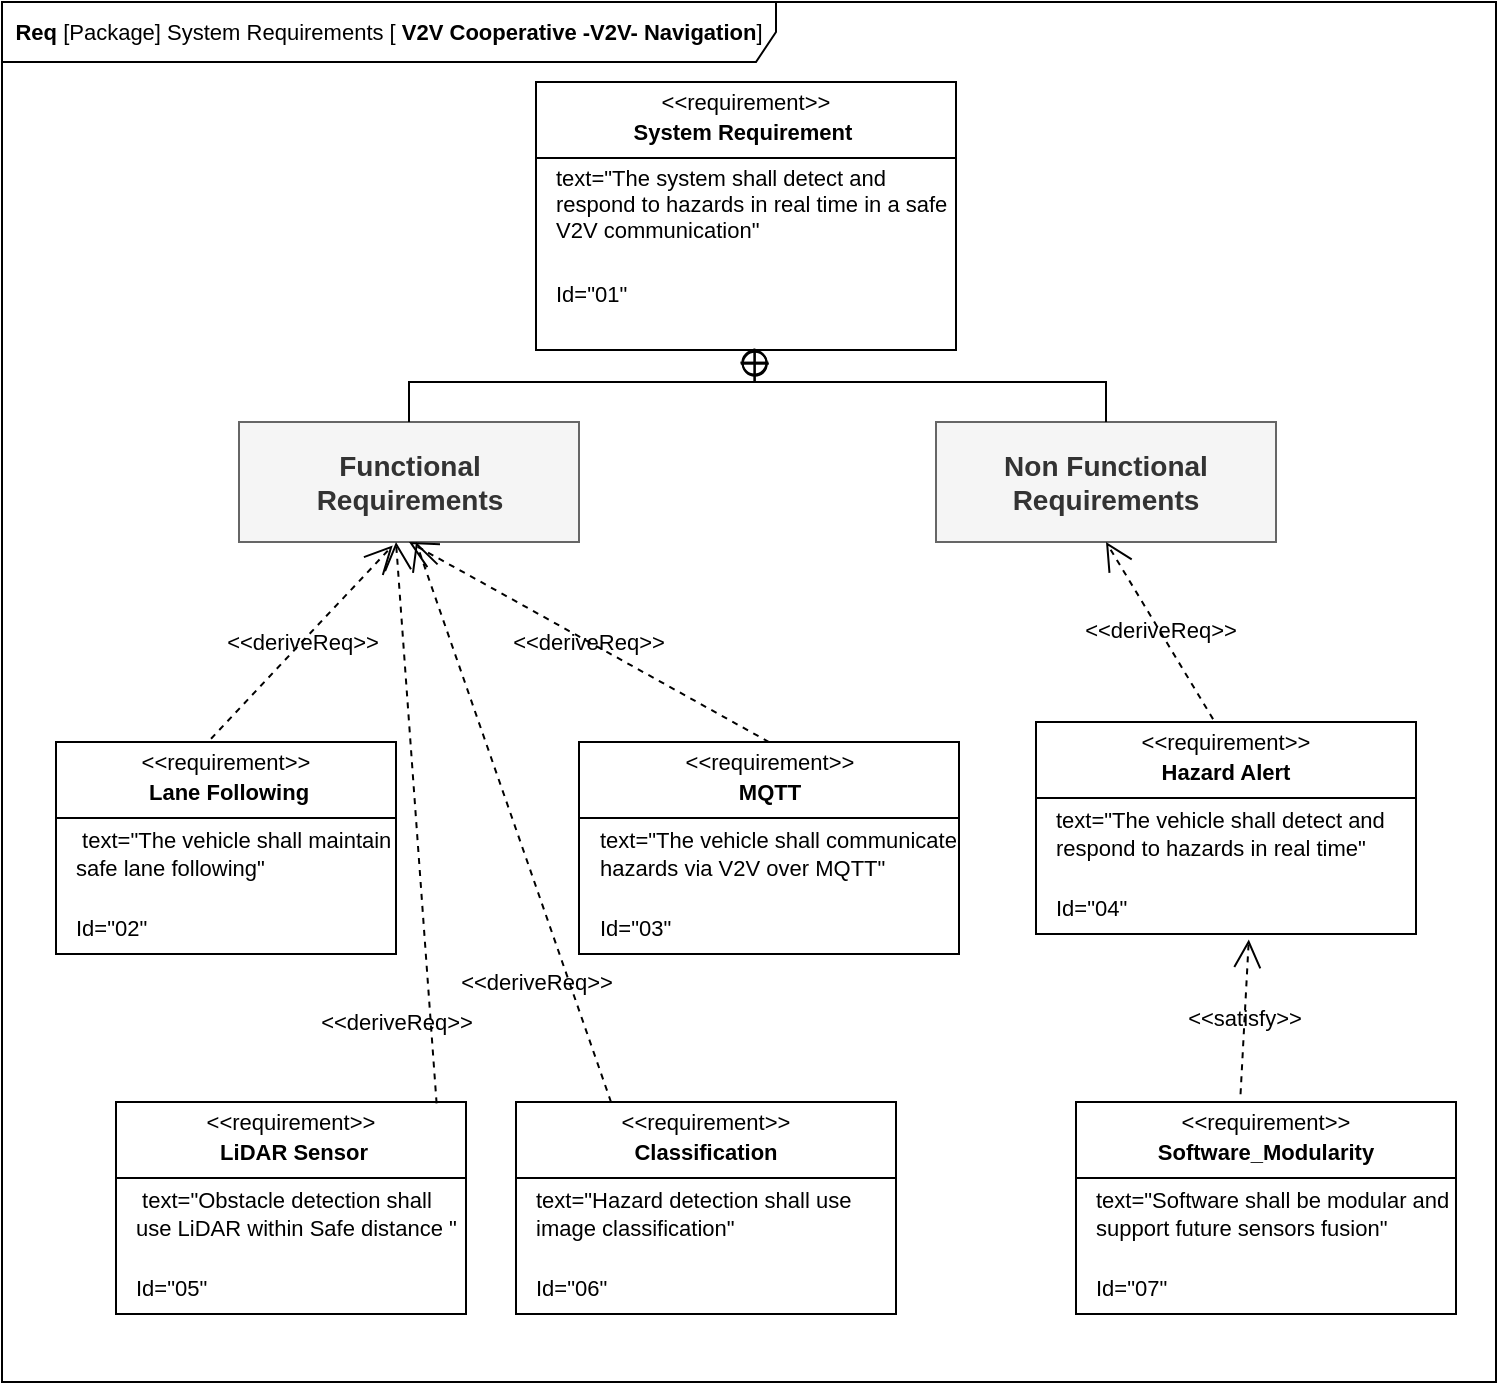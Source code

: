 <mxfile version="28.1.1" pages="2">
  <diagram name="Req" id="E3OzWX_DPEQc0k1eEvq9">
    <mxGraphModel dx="1295" dy="728" grid="1" gridSize="10" guides="1" tooltips="1" connect="1" arrows="1" fold="1" page="1" pageScale="1" pageWidth="827" pageHeight="1169" math="0" shadow="0">
      <root>
        <mxCell id="0" />
        <mxCell id="1" parent="0" />
        <mxCell id="mPgQsxYJiPaG7lfjC5M3-1" value="&lt;font&gt;&lt;b&gt;Req &lt;/b&gt;[Package] System Requirements [ &lt;b&gt;V2V Cooperative -V2V- Navigation&lt;/b&gt;&lt;span style=&quot;background-color: transparent; color: light-dark(rgb(0, 0, 0), rgb(255, 255, 255));&quot;&gt;]&lt;/span&gt;&lt;/font&gt;" style="shape=umlFrame;whiteSpace=wrap;html=1;pointerEvents=0;width=387;height=30;strokeWidth=1;fontSize=11;labelBackgroundColor=none;rounded=0;" vertex="1" parent="1">
          <mxGeometry x="33" y="230" width="747" height="690" as="geometry" />
        </mxCell>
        <mxCell id="mPgQsxYJiPaG7lfjC5M3-2" value="" style="fontStyle=1;align=center;verticalAlign=middle;childLayout=stackLayout;horizontal=1;horizontalStack=0;resizeParent=1;resizeParentMax=0;resizeLast=0;marginBottom=0;strokeWidth=1;fontSize=11;labelBackgroundColor=none;rounded=0;" vertex="1" parent="1">
          <mxGeometry x="300" y="270" width="210" height="134" as="geometry" />
        </mxCell>
        <mxCell id="mPgQsxYJiPaG7lfjC5M3-3" value="&amp;lt;&amp;lt;requirement&amp;gt;&amp;gt;" style="html=1;align=center;spacing=0;verticalAlign=middle;strokeColor=none;fillColor=none;whiteSpace=wrap;spacingTop=3;strokeWidth=1;fontSize=11;labelBackgroundColor=none;rounded=0;" vertex="1" parent="mPgQsxYJiPaG7lfjC5M3-2">
          <mxGeometry width="210" height="16" as="geometry" />
        </mxCell>
        <mxCell id="mPgQsxYJiPaG7lfjC5M3-4" value="System Requirement&amp;nbsp;" style="html=1;align=center;spacing=0;verticalAlign=middle;strokeColor=none;fillColor=none;whiteSpace=wrap;fontStyle=1;strokeWidth=1;fontSize=11;labelBackgroundColor=none;rounded=0;" vertex="1" parent="mPgQsxYJiPaG7lfjC5M3-2">
          <mxGeometry y="16" width="210" height="18" as="geometry" />
        </mxCell>
        <mxCell id="mPgQsxYJiPaG7lfjC5M3-5" value="" style="line;strokeWidth=1;fillColor=none;align=left;verticalAlign=middle;spacingTop=-1;spacingLeft=3;spacingRight=3;rotatable=0;labelPosition=right;points=[];portConstraint=eastwest;fontSize=11;labelBackgroundColor=none;rounded=0;" vertex="1" parent="mPgQsxYJiPaG7lfjC5M3-2">
          <mxGeometry y="34" width="210" height="8" as="geometry" />
        </mxCell>
        <mxCell id="mPgQsxYJiPaG7lfjC5M3-6" value="text=&quot;The system shall detect and respond to hazards in real time in a safe V2V communication&quot;" style="html=1;align=left;spacing=0;verticalAlign=middle;strokeColor=none;fillColor=none;whiteSpace=wrap;spacingLeft=10;strokeWidth=1;fontSize=11;labelBackgroundColor=none;rounded=0;" vertex="1" parent="mPgQsxYJiPaG7lfjC5M3-2">
          <mxGeometry y="42" width="210" height="38" as="geometry" />
        </mxCell>
        <mxCell id="mPgQsxYJiPaG7lfjC5M3-7" value="Id=&quot;01&quot;" style="html=1;align=left;spacing=0;verticalAlign=middle;strokeColor=none;fillColor=none;whiteSpace=wrap;spacingLeft=10;strokeWidth=1;fontSize=11;labelBackgroundColor=none;rounded=0;" vertex="1" parent="mPgQsxYJiPaG7lfjC5M3-2">
          <mxGeometry y="80" width="210" height="52" as="geometry" />
        </mxCell>
        <mxCell id="mPgQsxYJiPaG7lfjC5M3-8" value="" style="html=1;align=center;spacing=0;verticalAlign=middle;strokeColor=none;fillColor=none;whiteSpace=wrap;strokeWidth=1;fontSize=11;labelBackgroundColor=none;rounded=0;" vertex="1" parent="mPgQsxYJiPaG7lfjC5M3-2">
          <mxGeometry y="132" width="210" height="2" as="geometry" />
        </mxCell>
        <mxCell id="mPgQsxYJiPaG7lfjC5M3-10" value="&lt;b&gt;&lt;font style=&quot;font-size: 14px;&quot;&gt;Functional Requirements&lt;/font&gt;&lt;/b&gt;" style="shape=rect;html=1;whiteSpace=wrap;align=center;strokeWidth=1;fontSize=11;labelBackgroundColor=none;rounded=0;fillColor=#f5f5f5;fontColor=#333333;strokeColor=#666666;" vertex="1" parent="1">
          <mxGeometry x="151.5" y="440" width="170" height="60" as="geometry" />
        </mxCell>
        <mxCell id="mPgQsxYJiPaG7lfjC5M3-11" value="&lt;b&gt;&lt;font style=&quot;font-size: 14px;&quot;&gt;Non Functional Requirements&lt;/font&gt;&lt;/b&gt;" style="shape=rect;html=1;whiteSpace=wrap;align=center;strokeWidth=1;fontSize=11;labelBackgroundColor=none;rounded=0;fillColor=#f5f5f5;fontColor=#333333;strokeColor=#666666;" vertex="1" parent="1">
          <mxGeometry x="500" y="440" width="170" height="60" as="geometry" />
        </mxCell>
        <mxCell id="mPgQsxYJiPaG7lfjC5M3-12" value="" style="rounded=0;html=1;labelBackgroundColor=none;endArrow=none;edgeStyle=elbowEdgeStyle;elbow=vertical;startArrow=sysMLPackCont;startSize=12;entryX=0.5;entryY=0;entryDx=0;entryDy=0;strokeWidth=1;fontSize=11;exitX=0.521;exitY=0.93;exitDx=0;exitDy=0;exitPerimeter=0;fontColor=default;" edge="1" source="mPgQsxYJiPaG7lfjC5M3-8" target="mPgQsxYJiPaG7lfjC5M3-10" parent="1">
          <mxGeometry relative="1" as="geometry">
            <mxPoint x="410" y="410" as="sourcePoint" />
            <mxPoint x="210" y="524" as="targetPoint" />
            <Array as="points">
              <mxPoint x="320" y="420" />
            </Array>
          </mxGeometry>
        </mxCell>
        <mxCell id="mPgQsxYJiPaG7lfjC5M3-13" value="" style="rounded=0;html=1;labelBackgroundColor=none;endArrow=none;edgeStyle=elbowEdgeStyle;elbow=vertical;startArrow=sysMLPackCont;startSize=12;exitX=0.52;exitY=0.643;exitDx=0;exitDy=0;exitPerimeter=0;entryX=0.5;entryY=0;entryDx=0;entryDy=0;strokeWidth=1;fontSize=11;fontColor=default;" edge="1" source="mPgQsxYJiPaG7lfjC5M3-8" target="mPgQsxYJiPaG7lfjC5M3-11" parent="1">
          <mxGeometry relative="1" as="geometry">
            <mxPoint x="410.0" y="413.476" as="sourcePoint" />
            <mxPoint x="618.2" y="530" as="targetPoint" />
            <Array as="points">
              <mxPoint x="490" y="420" />
            </Array>
          </mxGeometry>
        </mxCell>
        <mxCell id="mPgQsxYJiPaG7lfjC5M3-14" value="" style="fontStyle=1;align=center;verticalAlign=middle;childLayout=stackLayout;horizontal=1;horizontalStack=0;resizeParent=1;resizeParentMax=0;resizeLast=0;marginBottom=0;strokeWidth=1;fontSize=11;labelBackgroundColor=none;rounded=0;" vertex="1" parent="1">
          <mxGeometry x="60" y="600" width="170" height="106" as="geometry" />
        </mxCell>
        <mxCell id="mPgQsxYJiPaG7lfjC5M3-15" value="&amp;lt;&amp;lt;requirement&amp;gt;&amp;gt;" style="html=1;align=center;spacing=0;verticalAlign=middle;strokeColor=none;fillColor=none;whiteSpace=wrap;spacingTop=3;strokeWidth=1;fontSize=11;labelBackgroundColor=none;rounded=0;" vertex="1" parent="mPgQsxYJiPaG7lfjC5M3-14">
          <mxGeometry width="170" height="16" as="geometry" />
        </mxCell>
        <mxCell id="mPgQsxYJiPaG7lfjC5M3-16" value="&amp;nbsp;Lane Following" style="html=1;align=center;spacing=0;verticalAlign=middle;strokeColor=none;fillColor=none;whiteSpace=wrap;fontStyle=1;strokeWidth=1;fontSize=11;labelBackgroundColor=none;rounded=0;" vertex="1" parent="mPgQsxYJiPaG7lfjC5M3-14">
          <mxGeometry y="16" width="170" height="18" as="geometry" />
        </mxCell>
        <mxCell id="mPgQsxYJiPaG7lfjC5M3-17" value="" style="line;strokeWidth=1;fillColor=none;align=left;verticalAlign=middle;spacingTop=-1;spacingLeft=3;spacingRight=3;rotatable=0;labelPosition=right;points=[];portConstraint=eastwest;fontSize=11;labelBackgroundColor=none;rounded=0;" vertex="1" parent="mPgQsxYJiPaG7lfjC5M3-14">
          <mxGeometry y="34" width="170" height="8" as="geometry" />
        </mxCell>
        <mxCell id="mPgQsxYJiPaG7lfjC5M3-18" value="&amp;nbsp;text=&quot;The vehicle shall maintain safe lane following&quot;" style="html=1;align=left;spacing=0;verticalAlign=middle;strokeColor=none;fillColor=none;whiteSpace=wrap;spacingLeft=10;strokeWidth=1;fontSize=11;labelBackgroundColor=none;rounded=0;" vertex="1" parent="mPgQsxYJiPaG7lfjC5M3-14">
          <mxGeometry y="42" width="170" height="28" as="geometry" />
        </mxCell>
        <mxCell id="mPgQsxYJiPaG7lfjC5M3-20" value="" style="html=1;align=center;spacing=0;verticalAlign=middle;strokeColor=none;fillColor=none;whiteSpace=wrap;strokeWidth=1;fontSize=11;labelBackgroundColor=none;rounded=0;" vertex="1" parent="mPgQsxYJiPaG7lfjC5M3-14">
          <mxGeometry y="70" width="170" height="10" as="geometry" />
        </mxCell>
        <mxCell id="mPgQsxYJiPaG7lfjC5M3-19" value="Id=&quot;02&quot;" style="html=1;align=left;spacing=0;verticalAlign=middle;strokeColor=none;fillColor=none;whiteSpace=wrap;spacingLeft=10;strokeWidth=1;fontSize=11;labelBackgroundColor=none;rounded=0;" vertex="1" parent="mPgQsxYJiPaG7lfjC5M3-14">
          <mxGeometry y="80" width="170" height="26" as="geometry" />
        </mxCell>
        <mxCell id="mPgQsxYJiPaG7lfjC5M3-21" value="" style="fontStyle=1;align=center;verticalAlign=middle;childLayout=stackLayout;horizontal=1;horizontalStack=0;resizeParent=1;resizeParentMax=0;resizeLast=0;marginBottom=0;strokeWidth=1;fontSize=11;labelBackgroundColor=none;rounded=0;" vertex="1" parent="1">
          <mxGeometry x="321.5" y="600" width="190" height="106" as="geometry" />
        </mxCell>
        <mxCell id="mPgQsxYJiPaG7lfjC5M3-22" value="&amp;lt;&amp;lt;requirement&amp;gt;&amp;gt;" style="html=1;align=center;spacing=0;verticalAlign=middle;strokeColor=none;fillColor=none;whiteSpace=wrap;spacingTop=3;strokeWidth=1;fontSize=11;labelBackgroundColor=none;rounded=0;" vertex="1" parent="mPgQsxYJiPaG7lfjC5M3-21">
          <mxGeometry width="190" height="16" as="geometry" />
        </mxCell>
        <mxCell id="mPgQsxYJiPaG7lfjC5M3-23" value="MQTT" style="html=1;align=center;spacing=0;verticalAlign=middle;strokeColor=none;fillColor=none;whiteSpace=wrap;fontStyle=1;strokeWidth=1;fontSize=11;labelBackgroundColor=none;rounded=0;" vertex="1" parent="mPgQsxYJiPaG7lfjC5M3-21">
          <mxGeometry y="16" width="190" height="18" as="geometry" />
        </mxCell>
        <mxCell id="mPgQsxYJiPaG7lfjC5M3-24" value="" style="line;strokeWidth=1;fillColor=none;align=left;verticalAlign=middle;spacingTop=-1;spacingLeft=3;spacingRight=3;rotatable=0;labelPosition=right;points=[];portConstraint=eastwest;fontSize=11;labelBackgroundColor=none;rounded=0;" vertex="1" parent="mPgQsxYJiPaG7lfjC5M3-21">
          <mxGeometry y="34" width="190" height="8" as="geometry" />
        </mxCell>
        <mxCell id="mPgQsxYJiPaG7lfjC5M3-25" value="text=&quot;The vehicle shall communicate hazards via V2V over MQTT&quot;" style="html=1;align=left;spacing=0;verticalAlign=middle;strokeColor=none;fillColor=none;whiteSpace=wrap;spacingLeft=10;strokeWidth=1;fontSize=11;labelBackgroundColor=none;rounded=0;" vertex="1" parent="mPgQsxYJiPaG7lfjC5M3-21">
          <mxGeometry y="42" width="190" height="28" as="geometry" />
        </mxCell>
        <mxCell id="mPgQsxYJiPaG7lfjC5M3-26" value="" style="html=1;align=center;spacing=0;verticalAlign=middle;strokeColor=none;fillColor=none;whiteSpace=wrap;strokeWidth=1;fontSize=11;labelBackgroundColor=none;rounded=0;" vertex="1" parent="mPgQsxYJiPaG7lfjC5M3-21">
          <mxGeometry y="70" width="190" height="10" as="geometry" />
        </mxCell>
        <mxCell id="mPgQsxYJiPaG7lfjC5M3-27" value="Id=&quot;03&quot;" style="html=1;align=left;spacing=0;verticalAlign=middle;strokeColor=none;fillColor=none;whiteSpace=wrap;spacingLeft=10;strokeWidth=1;fontSize=11;labelBackgroundColor=none;rounded=0;" vertex="1" parent="mPgQsxYJiPaG7lfjC5M3-21">
          <mxGeometry y="80" width="190" height="26" as="geometry" />
        </mxCell>
        <mxCell id="mPgQsxYJiPaG7lfjC5M3-28" value="" style="fontStyle=1;align=center;verticalAlign=middle;childLayout=stackLayout;horizontal=1;horizontalStack=0;resizeParent=1;resizeParentMax=0;resizeLast=0;marginBottom=0;strokeWidth=1;fontSize=11;labelBackgroundColor=none;rounded=0;" vertex="1" parent="1">
          <mxGeometry x="90" y="780" width="175" height="106" as="geometry" />
        </mxCell>
        <mxCell id="mPgQsxYJiPaG7lfjC5M3-29" value="&amp;lt;&amp;lt;requirement&amp;gt;&amp;gt;" style="html=1;align=center;spacing=0;verticalAlign=middle;strokeColor=none;fillColor=none;whiteSpace=wrap;spacingTop=3;strokeWidth=1;fontSize=11;labelBackgroundColor=none;rounded=0;" vertex="1" parent="mPgQsxYJiPaG7lfjC5M3-28">
          <mxGeometry width="175" height="16" as="geometry" />
        </mxCell>
        <mxCell id="mPgQsxYJiPaG7lfjC5M3-30" value="&amp;nbsp;LiDAR Sensor" style="html=1;align=center;spacing=0;verticalAlign=middle;strokeColor=none;fillColor=none;whiteSpace=wrap;fontStyle=1;strokeWidth=1;fontSize=11;labelBackgroundColor=none;rounded=0;" vertex="1" parent="mPgQsxYJiPaG7lfjC5M3-28">
          <mxGeometry y="16" width="175" height="18" as="geometry" />
        </mxCell>
        <mxCell id="mPgQsxYJiPaG7lfjC5M3-31" value="" style="line;strokeWidth=1;fillColor=none;align=left;verticalAlign=middle;spacingTop=-1;spacingLeft=3;spacingRight=3;rotatable=0;labelPosition=right;points=[];portConstraint=eastwest;fontSize=11;labelBackgroundColor=none;rounded=0;" vertex="1" parent="mPgQsxYJiPaG7lfjC5M3-28">
          <mxGeometry y="34" width="175" height="8" as="geometry" />
        </mxCell>
        <mxCell id="mPgQsxYJiPaG7lfjC5M3-32" value="&amp;nbsp;text=&quot;Obstacle detection shall use LiDAR within Safe distance &quot;" style="html=1;align=left;spacing=0;verticalAlign=middle;strokeColor=none;fillColor=none;whiteSpace=wrap;spacingLeft=10;strokeWidth=1;fontSize=11;labelBackgroundColor=none;rounded=0;" vertex="1" parent="mPgQsxYJiPaG7lfjC5M3-28">
          <mxGeometry y="42" width="175" height="28" as="geometry" />
        </mxCell>
        <mxCell id="mPgQsxYJiPaG7lfjC5M3-33" value="" style="html=1;align=center;spacing=0;verticalAlign=middle;strokeColor=none;fillColor=none;whiteSpace=wrap;strokeWidth=1;fontSize=11;labelBackgroundColor=none;rounded=0;" vertex="1" parent="mPgQsxYJiPaG7lfjC5M3-28">
          <mxGeometry y="70" width="175" height="10" as="geometry" />
        </mxCell>
        <mxCell id="mPgQsxYJiPaG7lfjC5M3-34" value="Id=&quot;05&quot;" style="html=1;align=left;spacing=0;verticalAlign=middle;strokeColor=none;fillColor=none;whiteSpace=wrap;spacingLeft=10;strokeWidth=1;fontSize=11;labelBackgroundColor=none;rounded=0;" vertex="1" parent="mPgQsxYJiPaG7lfjC5M3-28">
          <mxGeometry y="80" width="175" height="26" as="geometry" />
        </mxCell>
        <mxCell id="mPgQsxYJiPaG7lfjC5M3-35" value="" style="fontStyle=1;align=center;verticalAlign=middle;childLayout=stackLayout;horizontal=1;horizontalStack=0;resizeParent=1;resizeParentMax=0;resizeLast=0;marginBottom=0;strokeWidth=1;fontSize=11;labelBackgroundColor=none;rounded=0;" vertex="1" parent="1">
          <mxGeometry x="290" y="780" width="190" height="106" as="geometry" />
        </mxCell>
        <mxCell id="mPgQsxYJiPaG7lfjC5M3-36" value="&amp;lt;&amp;lt;requirement&amp;gt;&amp;gt;" style="html=1;align=center;spacing=0;verticalAlign=middle;strokeColor=none;fillColor=none;whiteSpace=wrap;spacingTop=3;strokeWidth=1;fontSize=11;labelBackgroundColor=none;rounded=0;" vertex="1" parent="mPgQsxYJiPaG7lfjC5M3-35">
          <mxGeometry width="190" height="16" as="geometry" />
        </mxCell>
        <mxCell id="mPgQsxYJiPaG7lfjC5M3-37" value="Classification" style="html=1;align=center;spacing=0;verticalAlign=middle;strokeColor=none;fillColor=none;whiteSpace=wrap;fontStyle=1;strokeWidth=1;fontSize=11;labelBackgroundColor=none;rounded=0;" vertex="1" parent="mPgQsxYJiPaG7lfjC5M3-35">
          <mxGeometry y="16" width="190" height="18" as="geometry" />
        </mxCell>
        <mxCell id="mPgQsxYJiPaG7lfjC5M3-38" value="" style="line;strokeWidth=1;fillColor=none;align=left;verticalAlign=middle;spacingTop=-1;spacingLeft=3;spacingRight=3;rotatable=0;labelPosition=right;points=[];portConstraint=eastwest;fontSize=11;labelBackgroundColor=none;rounded=0;" vertex="1" parent="mPgQsxYJiPaG7lfjC5M3-35">
          <mxGeometry y="34" width="190" height="8" as="geometry" />
        </mxCell>
        <mxCell id="mPgQsxYJiPaG7lfjC5M3-39" value="text=&quot;Hazard detection shall use image classification&quot;" style="html=1;align=left;spacing=0;verticalAlign=middle;strokeColor=none;fillColor=none;whiteSpace=wrap;spacingLeft=10;strokeWidth=1;fontSize=11;labelBackgroundColor=none;rounded=0;" vertex="1" parent="mPgQsxYJiPaG7lfjC5M3-35">
          <mxGeometry y="42" width="190" height="28" as="geometry" />
        </mxCell>
        <mxCell id="mPgQsxYJiPaG7lfjC5M3-40" value="" style="html=1;align=center;spacing=0;verticalAlign=middle;strokeColor=none;fillColor=none;whiteSpace=wrap;strokeWidth=1;fontSize=11;labelBackgroundColor=none;rounded=0;" vertex="1" parent="mPgQsxYJiPaG7lfjC5M3-35">
          <mxGeometry y="70" width="190" height="10" as="geometry" />
        </mxCell>
        <mxCell id="mPgQsxYJiPaG7lfjC5M3-41" value="Id=&quot;06&quot;" style="html=1;align=left;spacing=0;verticalAlign=middle;strokeColor=none;fillColor=none;whiteSpace=wrap;spacingLeft=10;strokeWidth=1;fontSize=11;labelBackgroundColor=none;rounded=0;" vertex="1" parent="mPgQsxYJiPaG7lfjC5M3-35">
          <mxGeometry y="80" width="190" height="26" as="geometry" />
        </mxCell>
        <mxCell id="mPgQsxYJiPaG7lfjC5M3-42" value="" style="fontStyle=1;align=center;verticalAlign=middle;childLayout=stackLayout;horizontal=1;horizontalStack=0;resizeParent=1;resizeParentMax=0;resizeLast=0;marginBottom=0;strokeWidth=1;fontSize=11;labelBackgroundColor=none;rounded=0;" vertex="1" parent="1">
          <mxGeometry x="550" y="590" width="190" height="106" as="geometry" />
        </mxCell>
        <mxCell id="mPgQsxYJiPaG7lfjC5M3-43" value="&amp;lt;&amp;lt;requirement&amp;gt;&amp;gt;" style="html=1;align=center;spacing=0;verticalAlign=middle;strokeColor=none;fillColor=none;whiteSpace=wrap;spacingTop=3;strokeWidth=1;fontSize=11;labelBackgroundColor=none;rounded=0;" vertex="1" parent="mPgQsxYJiPaG7lfjC5M3-42">
          <mxGeometry width="190" height="16" as="geometry" />
        </mxCell>
        <mxCell id="mPgQsxYJiPaG7lfjC5M3-44" value="Hazard Alert" style="html=1;align=center;spacing=0;verticalAlign=middle;strokeColor=none;fillColor=none;whiteSpace=wrap;fontStyle=1;strokeWidth=1;fontSize=11;labelBackgroundColor=none;rounded=0;" vertex="1" parent="mPgQsxYJiPaG7lfjC5M3-42">
          <mxGeometry y="16" width="190" height="18" as="geometry" />
        </mxCell>
        <mxCell id="mPgQsxYJiPaG7lfjC5M3-45" value="" style="line;strokeWidth=1;fillColor=none;align=left;verticalAlign=middle;spacingTop=-1;spacingLeft=3;spacingRight=3;rotatable=0;labelPosition=right;points=[];portConstraint=eastwest;fontSize=11;labelBackgroundColor=none;rounded=0;" vertex="1" parent="mPgQsxYJiPaG7lfjC5M3-42">
          <mxGeometry y="34" width="190" height="8" as="geometry" />
        </mxCell>
        <mxCell id="mPgQsxYJiPaG7lfjC5M3-46" value="text=&quot;The vehicle shall detect and respond to hazards in real time&quot;" style="html=1;align=left;spacing=0;verticalAlign=middle;strokeColor=none;fillColor=none;whiteSpace=wrap;spacingLeft=10;strokeWidth=1;fontSize=11;labelBackgroundColor=none;rounded=0;" vertex="1" parent="mPgQsxYJiPaG7lfjC5M3-42">
          <mxGeometry y="42" width="190" height="28" as="geometry" />
        </mxCell>
        <mxCell id="mPgQsxYJiPaG7lfjC5M3-47" value="" style="html=1;align=center;spacing=0;verticalAlign=middle;strokeColor=none;fillColor=none;whiteSpace=wrap;strokeWidth=1;fontSize=11;labelBackgroundColor=none;rounded=0;" vertex="1" parent="mPgQsxYJiPaG7lfjC5M3-42">
          <mxGeometry y="70" width="190" height="10" as="geometry" />
        </mxCell>
        <mxCell id="mPgQsxYJiPaG7lfjC5M3-48" value="Id=&quot;04&quot;" style="html=1;align=left;spacing=0;verticalAlign=middle;strokeColor=none;fillColor=none;whiteSpace=wrap;spacingLeft=10;strokeWidth=1;fontSize=11;labelBackgroundColor=none;rounded=0;" vertex="1" parent="mPgQsxYJiPaG7lfjC5M3-42">
          <mxGeometry y="80" width="190" height="26" as="geometry" />
        </mxCell>
        <mxCell id="mPgQsxYJiPaG7lfjC5M3-49" value="" style="fontStyle=1;align=center;verticalAlign=middle;childLayout=stackLayout;horizontal=1;horizontalStack=0;resizeParent=1;resizeParentMax=0;resizeLast=0;marginBottom=0;strokeWidth=1;fontSize=11;labelBackgroundColor=none;rounded=0;" vertex="1" parent="1">
          <mxGeometry x="570" y="780" width="190" height="106" as="geometry" />
        </mxCell>
        <mxCell id="mPgQsxYJiPaG7lfjC5M3-50" value="&amp;lt;&amp;lt;requirement&amp;gt;&amp;gt;" style="html=1;align=center;spacing=0;verticalAlign=middle;strokeColor=none;fillColor=none;whiteSpace=wrap;spacingTop=3;strokeWidth=1;fontSize=11;labelBackgroundColor=none;rounded=0;" vertex="1" parent="mPgQsxYJiPaG7lfjC5M3-49">
          <mxGeometry width="190" height="16" as="geometry" />
        </mxCell>
        <mxCell id="mPgQsxYJiPaG7lfjC5M3-51" value="Software_Modularity" style="html=1;align=center;spacing=0;verticalAlign=middle;strokeColor=none;fillColor=none;whiteSpace=wrap;fontStyle=1;strokeWidth=1;fontSize=11;labelBackgroundColor=none;rounded=0;" vertex="1" parent="mPgQsxYJiPaG7lfjC5M3-49">
          <mxGeometry y="16" width="190" height="18" as="geometry" />
        </mxCell>
        <mxCell id="mPgQsxYJiPaG7lfjC5M3-52" value="" style="line;strokeWidth=1;fillColor=none;align=left;verticalAlign=middle;spacingTop=-1;spacingLeft=3;spacingRight=3;rotatable=0;labelPosition=right;points=[];portConstraint=eastwest;fontSize=11;labelBackgroundColor=none;rounded=0;" vertex="1" parent="mPgQsxYJiPaG7lfjC5M3-49">
          <mxGeometry y="34" width="190" height="8" as="geometry" />
        </mxCell>
        <mxCell id="mPgQsxYJiPaG7lfjC5M3-53" value="text=&quot;Software shall be modular and support future sensors fusion&quot;" style="html=1;align=left;spacing=0;verticalAlign=middle;strokeColor=none;fillColor=none;whiteSpace=wrap;spacingLeft=10;strokeWidth=1;fontSize=11;labelBackgroundColor=none;rounded=0;" vertex="1" parent="mPgQsxYJiPaG7lfjC5M3-49">
          <mxGeometry y="42" width="190" height="28" as="geometry" />
        </mxCell>
        <mxCell id="mPgQsxYJiPaG7lfjC5M3-54" value="" style="html=1;align=center;spacing=0;verticalAlign=middle;strokeColor=none;fillColor=none;whiteSpace=wrap;strokeWidth=1;fontSize=11;labelBackgroundColor=none;rounded=0;" vertex="1" parent="mPgQsxYJiPaG7lfjC5M3-49">
          <mxGeometry y="70" width="190" height="10" as="geometry" />
        </mxCell>
        <mxCell id="mPgQsxYJiPaG7lfjC5M3-55" value="Id=&quot;07&quot;" style="html=1;align=left;spacing=0;verticalAlign=middle;strokeColor=none;fillColor=none;whiteSpace=wrap;spacingLeft=10;strokeWidth=1;fontSize=11;labelBackgroundColor=none;rounded=0;" vertex="1" parent="mPgQsxYJiPaG7lfjC5M3-49">
          <mxGeometry y="80" width="190" height="26" as="geometry" />
        </mxCell>
        <mxCell id="mPgQsxYJiPaG7lfjC5M3-60" value="&amp;lt;&amp;lt;deriveReq&amp;gt;&amp;gt;" style="endArrow=open;html=1;edgeStyle=none;endSize=12;dashed=1;rounded=0;entryX=0.452;entryY=1.029;entryDx=0;entryDy=0;entryPerimeter=0;exitX=0.456;exitY=-0.103;exitDx=0;exitDy=0;exitPerimeter=0;fontSize=11;labelBackgroundColor=none;fontColor=default;" edge="1" source="mPgQsxYJiPaG7lfjC5M3-15" target="mPgQsxYJiPaG7lfjC5M3-10" parent="1">
          <mxGeometry relative="1" as="geometry">
            <mxPoint x="390" y="650" as="sourcePoint" />
            <mxPoint x="510" y="650" as="targetPoint" />
          </mxGeometry>
        </mxCell>
        <mxCell id="mPgQsxYJiPaG7lfjC5M3-61" value="&amp;lt;&amp;lt;deriveReq&amp;gt;&amp;gt;" style="endArrow=open;html=1;edgeStyle=none;endSize=12;dashed=1;rounded=0;entryX=0.5;entryY=1;entryDx=0;entryDy=0;exitX=0.5;exitY=0;exitDx=0;exitDy=0;fontSize=11;labelBackgroundColor=none;fontColor=default;" edge="1" parent="1" source="mPgQsxYJiPaG7lfjC5M3-22" target="mPgQsxYJiPaG7lfjC5M3-10">
          <mxGeometry relative="1" as="geometry">
            <mxPoint x="260" y="606" as="sourcePoint" />
            <mxPoint x="330" y="560" as="targetPoint" />
          </mxGeometry>
        </mxCell>
        <mxCell id="mPgQsxYJiPaG7lfjC5M3-62" value="&amp;lt;&amp;lt;deriveReq&amp;gt;&amp;gt;" style="endArrow=open;html=1;edgeStyle=none;endSize=12;dashed=1;rounded=0;exitX=0.916;exitY=0.043;exitDx=0;exitDy=0;exitPerimeter=0;fontSize=11;labelBackgroundColor=none;fontColor=default;" edge="1" parent="1" source="mPgQsxYJiPaG7lfjC5M3-29">
          <mxGeometry x="-0.701" y="17" relative="1" as="geometry">
            <mxPoint x="290" y="636" as="sourcePoint" />
            <mxPoint x="230" y="500" as="targetPoint" />
            <Array as="points" />
            <mxPoint as="offset" />
          </mxGeometry>
        </mxCell>
        <mxCell id="mPgQsxYJiPaG7lfjC5M3-63" value="&amp;lt;&amp;lt;deriveReq&amp;gt;&amp;gt;" style="endArrow=open;html=1;edgeStyle=none;endSize=12;dashed=1;rounded=0;exitX=0.25;exitY=0;exitDx=0;exitDy=0;fontSize=11;labelBackgroundColor=none;fontColor=default;" edge="1" parent="1" source="mPgQsxYJiPaG7lfjC5M3-36">
          <mxGeometry x="-0.535" y="16" relative="1" as="geometry">
            <mxPoint x="314" y="900" as="sourcePoint" />
            <mxPoint x="240" y="500" as="targetPoint" />
            <Array as="points" />
            <mxPoint as="offset" />
          </mxGeometry>
        </mxCell>
        <mxCell id="mPgQsxYJiPaG7lfjC5M3-64" value="&amp;lt;&amp;lt;deriveReq&amp;gt;&amp;gt;" style="endArrow=open;html=1;edgeStyle=none;endSize=12;dashed=1;rounded=0;entryX=0.5;entryY=1;entryDx=0;entryDy=0;exitX=0.466;exitY=-0.09;exitDx=0;exitDy=0;exitPerimeter=0;fontSize=11;labelBackgroundColor=none;fontColor=default;" edge="1" parent="1" source="mPgQsxYJiPaG7lfjC5M3-43" target="mPgQsxYJiPaG7lfjC5M3-11">
          <mxGeometry relative="1" as="geometry">
            <mxPoint x="760" y="620" as="sourcePoint" />
            <mxPoint x="600" y="570" as="targetPoint" />
          </mxGeometry>
        </mxCell>
        <mxCell id="mPgQsxYJiPaG7lfjC5M3-67" value="&amp;lt;&amp;lt;satisfy&amp;gt;&amp;gt;" style="endArrow=open;edgeStyle=none;endSize=12;dashed=1;html=1;rounded=0;entryX=0.56;entryY=1.107;entryDx=0;entryDy=0;entryPerimeter=0;exitX=0.433;exitY=-0.243;exitDx=0;exitDy=0;exitPerimeter=0;fontSize=11;labelBackgroundColor=none;fontColor=default;" edge="1" source="mPgQsxYJiPaG7lfjC5M3-50" target="mPgQsxYJiPaG7lfjC5M3-48" parent="1">
          <mxGeometry relative="1" as="geometry">
            <mxPoint x="320" y="680" as="sourcePoint" />
            <mxPoint x="440" y="680" as="targetPoint" />
          </mxGeometry>
        </mxCell>
      </root>
    </mxGraphModel>
  </diagram>
  <diagram id="hRQFRprEUv6dqPvuTzxW" name="Use Case">
    <mxGraphModel dx="1219" dy="685" grid="1" gridSize="10" guides="1" tooltips="1" connect="1" arrows="1" fold="1" page="1" pageScale="1" pageWidth="827" pageHeight="1169" math="0" shadow="0">
      <root>
        <mxCell id="0" />
        <mxCell id="1" parent="0" />
        <mxCell id="824stADCSpXUjcyaGAVR-18" value="&lt;p style=&quot;margin:0px;margin-top:4px;margin-left:7px;text-align:left;&quot;&gt;&lt;b style=&quot;font-size: 11px; text-align: center; text-wrap-mode: wrap;&quot;&gt;Use Case&amp;nbsp;&lt;/b&gt;&lt;span style=&quot;font-size: 11px; text-align: center; text-wrap-mode: wrap;&quot;&gt;[Package] UseCase [&amp;nbsp;&lt;/span&gt;&lt;b style=&quot;font-size: 11px; text-align: center; text-wrap-mode: wrap;&quot;&gt;V2V Cooperative -V2V- Navigation&lt;/b&gt;&lt;span style=&quot;color: light-dark(rgb(0, 0, 0), rgb(255, 255, 255)); font-size: 11px; text-align: center; text-wrap-mode: wrap; background-color: transparent;&quot;&gt;]&lt;/span&gt;&lt;/p&gt;" style="html=1;shape=mxgraph.sysml.package;overflow=fill;labelX=362.88;strokeWidth=2;align=center;" vertex="1" parent="1">
          <mxGeometry x="20" y="60" width="800" height="580" as="geometry" />
        </mxCell>
        <mxCell id="RHz8wFNgn6Vi0xzlcAJh-9" value="&lt;p style=&quot;margin:0px;margin-top:4px;text-align:center;&quot;&gt;&lt;font style=&quot;color: rgb(0, 0, 0); font-size: 14px;&quot;&gt;&lt;b&gt;&lt;font&gt;&lt;font style=&quot;&quot;&gt;&amp;lt;&amp;lt;&lt;/font&gt;&lt;font&gt;Cooperative-V2V-navigation&lt;/font&gt;&lt;/font&gt;&lt;span style=&quot;background-color: transparent;&quot;&gt;&lt;font&gt;&amp;gt;&amp;gt;&lt;/font&gt;&lt;/span&gt;&lt;/b&gt;&lt;/font&gt;&lt;/p&gt;&lt;hr&gt;&lt;p&gt;&lt;/p&gt;" style="shape=rect;html=1;overflow=fill;whiteSpace=wrap;align=center;verticalAlign=top;rounded=0;fillColor=#f5f5f5;strokeColor=#666666;fontColor=#333333;" vertex="1" parent="1">
          <mxGeometry x="153" y="100" width="520" height="510" as="geometry" />
        </mxCell>
        <mxCell id="824stADCSpXUjcyaGAVR-2" style="edgeStyle=orthogonalEdgeStyle;rounded=0;orthogonalLoop=1;jettySize=auto;html=1;entryX=0.002;entryY=0.471;entryDx=0;entryDy=0;entryPerimeter=0;" edge="1" parent="1" source="RHz8wFNgn6Vi0xzlcAJh-1" target="RHz8wFNgn6Vi0xzlcAJh-9">
          <mxGeometry relative="1" as="geometry" />
        </mxCell>
        <mxCell id="RHz8wFNgn6Vi0xzlcAJh-1" value="&amp;nbsp;V1_System Operator" style="shape=umlActor;html=1;verticalLabelPosition=bottom;verticalAlign=top;align=center;rounded=0;" vertex="1" parent="1">
          <mxGeometry x="70" y="310" width="30" height="60" as="geometry" />
        </mxCell>
        <mxCell id="RHz8wFNgn6Vi0xzlcAJh-11" value="MQTT communication" style="shape=ellipse;html=1;strokeWidth=3;fontStyle=1;whiteSpace=wrap;align=center;perimeter=ellipsePerimeter;rounded=0;fillColor=#dae8fc;strokeColor=#6c8ebf;" vertex="1" parent="1">
          <mxGeometry x="440" y="190" width="120" height="60" as="geometry" />
        </mxCell>
        <mxCell id="RHz8wFNgn6Vi0xzlcAJh-12" value="Lane Following" style="shape=ellipse;html=1;strokeWidth=3;fontStyle=1;whiteSpace=wrap;align=center;perimeter=ellipsePerimeter;rounded=0;fillColor=#dae8fc;strokeColor=#6c8ebf;" vertex="1" parent="1">
          <mxGeometry x="190" y="310" width="120" height="60" as="geometry" />
        </mxCell>
        <mxCell id="824stADCSpXUjcyaGAVR-3" value="Hazard Alert" style="shape=ellipse;html=1;strokeWidth=3;fontStyle=1;whiteSpace=wrap;align=center;perimeter=ellipsePerimeter;fillColor=#dae8fc;strokeColor=#6c8ebf;" vertex="1" parent="1">
          <mxGeometry x="440" y="290" width="120" height="60" as="geometry" />
        </mxCell>
        <mxCell id="824stADCSpXUjcyaGAVR-5" value="LiDAR Mapping" style="shape=ellipse;html=1;strokeWidth=3;fontStyle=1;whiteSpace=wrap;align=center;perimeter=ellipsePerimeter;fillColor=#dae8fc;strokeColor=#6c8ebf;" vertex="1" parent="1">
          <mxGeometry x="440" y="390" width="120" height="60" as="geometry" />
        </mxCell>
        <mxCell id="824stADCSpXUjcyaGAVR-6" value="Collision Avoidance" style="shape=ellipse;html=1;strokeWidth=3;fontStyle=1;whiteSpace=wrap;align=center;perimeter=ellipsePerimeter;fillColor=#dae8fc;strokeColor=#6c8ebf;" vertex="1" parent="1">
          <mxGeometry x="440" y="490" width="120" height="60" as="geometry" />
        </mxCell>
        <mxCell id="824stADCSpXUjcyaGAVR-9" value="&amp;lt;&amp;lt;include&amp;gt;&amp;gt;" style="edgeStyle=none;html=1;endArrow=open;verticalAlign=bottom;dashed=1;labelBackgroundColor=none;rounded=0;exitX=1;exitY=0.5;exitDx=0;exitDy=0;entryX=0;entryY=0.5;entryDx=0;entryDy=0;" edge="1" parent="1" source="RHz8wFNgn6Vi0xzlcAJh-12" target="824stADCSpXUjcyaGAVR-3">
          <mxGeometry width="160" relative="1" as="geometry">
            <mxPoint x="300" y="360" as="sourcePoint" />
            <mxPoint x="460" y="360" as="targetPoint" />
          </mxGeometry>
        </mxCell>
        <mxCell id="824stADCSpXUjcyaGAVR-10" value="&amp;lt;&amp;lt;include&amp;gt;&amp;gt;" style="edgeStyle=none;html=1;endArrow=open;verticalAlign=bottom;dashed=1;labelBackgroundColor=none;rounded=0;exitX=1;exitY=0.5;exitDx=0;exitDy=0;entryX=0;entryY=0.5;entryDx=0;entryDy=0;" edge="1" parent="1" source="RHz8wFNgn6Vi0xzlcAJh-12" target="824stADCSpXUjcyaGAVR-5">
          <mxGeometry width="160" relative="1" as="geometry">
            <mxPoint x="300" y="360" as="sourcePoint" />
            <mxPoint x="460" y="360" as="targetPoint" />
          </mxGeometry>
        </mxCell>
        <mxCell id="824stADCSpXUjcyaGAVR-11" value="&amp;lt;&amp;lt;extend&amp;gt;&amp;gt;" style="edgeStyle=none;html=1;startArrow=open;endArrow=none;startSize=12;verticalAlign=bottom;dashed=1;labelBackgroundColor=none;rounded=0;exitX=1;exitY=0;exitDx=0;exitDy=0;entryX=0;entryY=0.5;entryDx=0;entryDy=0;" edge="1" parent="1" source="RHz8wFNgn6Vi0xzlcAJh-12" target="RHz8wFNgn6Vi0xzlcAJh-11">
          <mxGeometry width="160" relative="1" as="geometry">
            <mxPoint x="300" y="360" as="sourcePoint" />
            <mxPoint x="460" y="360" as="targetPoint" />
          </mxGeometry>
        </mxCell>
        <mxCell id="824stADCSpXUjcyaGAVR-12" value="&amp;lt;&amp;lt;extend&amp;gt;&amp;gt;" style="edgeStyle=none;html=1;startArrow=open;endArrow=none;startSize=12;verticalAlign=bottom;dashed=1;labelBackgroundColor=none;rounded=0;entryX=0.013;entryY=0.367;entryDx=0;entryDy=0;entryPerimeter=0;" edge="1" parent="1" target="824stADCSpXUjcyaGAVR-6">
          <mxGeometry width="160" relative="1" as="geometry">
            <mxPoint x="300" y="360" as="sourcePoint" />
            <mxPoint x="460" y="360" as="targetPoint" />
          </mxGeometry>
        </mxCell>
        <mxCell id="824stADCSpXUjcyaGAVR-13" value="Second Vehicle&amp;nbsp;" style="shape=umlActor;html=1;verticalLabelPosition=bottom;verticalAlign=top;align=center;" vertex="1" parent="1">
          <mxGeometry x="740" y="440" width="30" height="60" as="geometry" />
        </mxCell>
        <mxCell id="824stADCSpXUjcyaGAVR-15" value="IoT Server /Cloud" style="shape=umlActor;html=1;verticalLabelPosition=bottom;verticalAlign=top;align=center;" vertex="1" parent="1">
          <mxGeometry x="740" y="250" width="30" height="60" as="geometry" />
        </mxCell>
        <mxCell id="824stADCSpXUjcyaGAVR-16" value="&amp;lt;&amp;lt;extend&amp;gt;&amp;gt;" style="edgeStyle=none;html=1;startArrow=open;endArrow=none;startSize=12;verticalAlign=bottom;dashed=1;labelBackgroundColor=none;rounded=0;entryX=0.5;entryY=0.5;entryDx=0;entryDy=0;entryPerimeter=0;exitX=0.987;exitY=0.549;exitDx=0;exitDy=0;exitPerimeter=0;" edge="1" parent="1" source="RHz8wFNgn6Vi0xzlcAJh-9" target="824stADCSpXUjcyaGAVR-13">
          <mxGeometry width="160" relative="1" as="geometry">
            <mxPoint x="670" y="303" as="sourcePoint" />
            <mxPoint x="460" y="360" as="targetPoint" />
          </mxGeometry>
        </mxCell>
        <mxCell id="824stADCSpXUjcyaGAVR-17" value="&amp;lt;&amp;lt;extend&amp;gt;&amp;gt;" style="edgeStyle=none;html=1;startArrow=open;endArrow=none;startSize=12;verticalAlign=bottom;dashed=1;labelBackgroundColor=none;rounded=0;entryX=0.5;entryY=0.5;entryDx=0;entryDy=0;entryPerimeter=0;exitX=1.013;exitY=0.62;exitDx=0;exitDy=0;exitPerimeter=0;" edge="1" parent="1" source="RHz8wFNgn6Vi0xzlcAJh-11" target="824stADCSpXUjcyaGAVR-15">
          <mxGeometry x="-0.001" y="-25" width="160" relative="1" as="geometry">
            <mxPoint x="300" y="360" as="sourcePoint" />
            <mxPoint x="460" y="360" as="targetPoint" />
            <mxPoint as="offset" />
          </mxGeometry>
        </mxCell>
      </root>
    </mxGraphModel>
  </diagram>
</mxfile>
